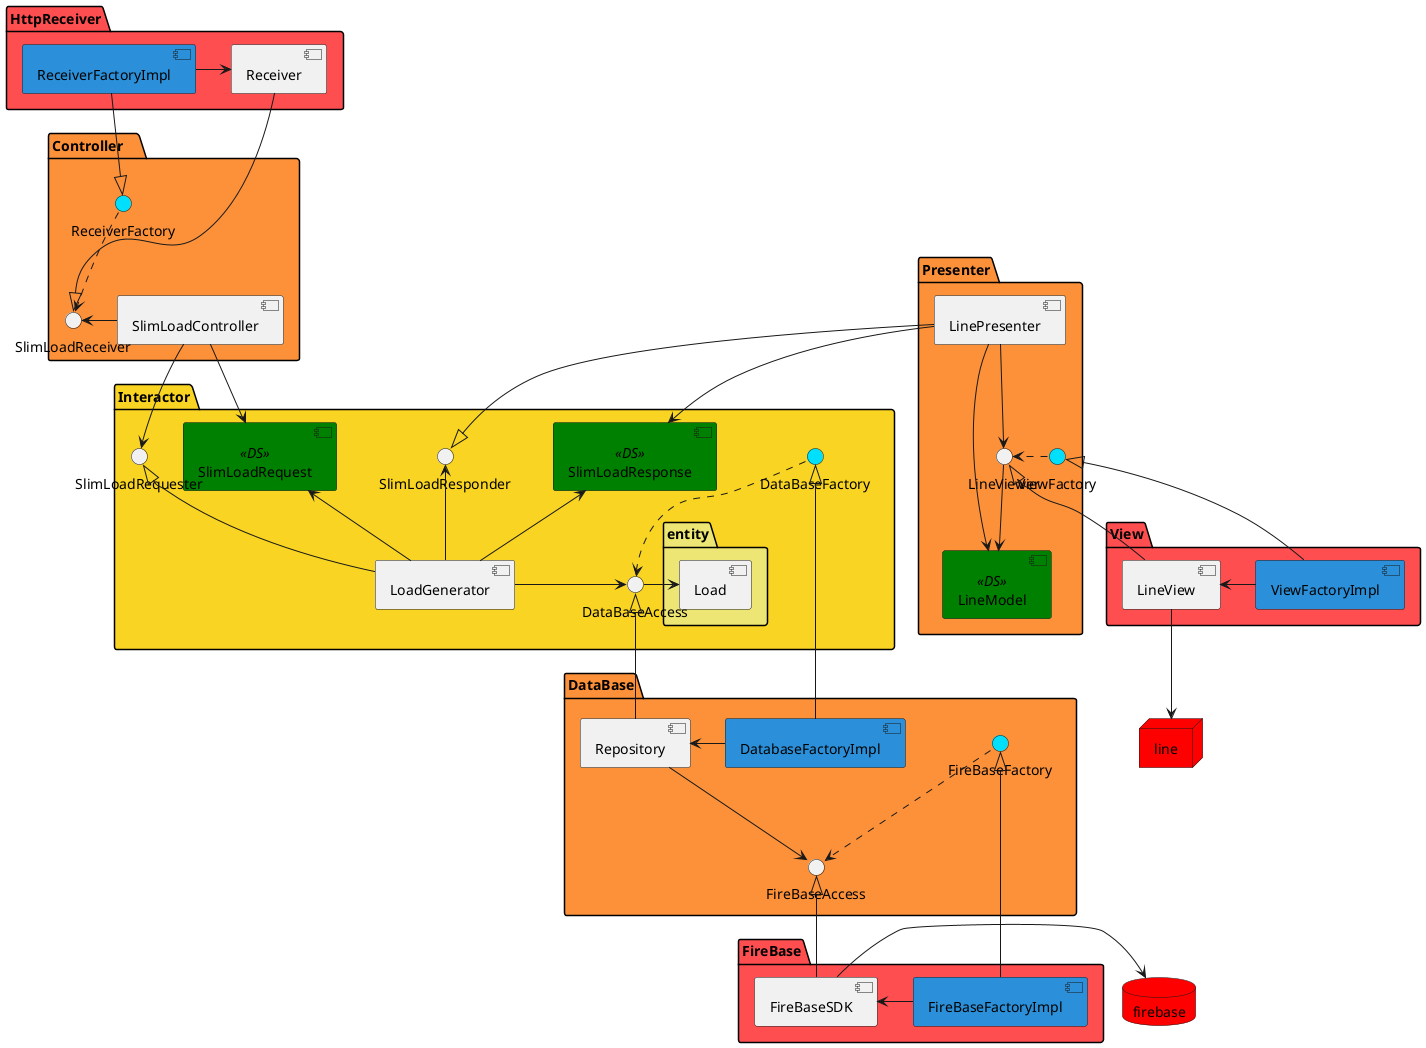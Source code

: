 @startuml
package Interactor #f9d423{
    interface DataBaseAccess
    component LoadGenerator
    component SlimLoadResponse<<DS>>#Green
    component SlimLoadRequest<<DS>>#Green
    interface SlimLoadRequester
    interface SlimLoadResponder
    interface DataBaseFactory #00dffc

    LoadGenerator -> DataBaseAccess
    LoadGenerator -up-> SlimLoadResponse
    LoadGenerator -up-> SlimLoadRequest
    LoadGenerator -up-> SlimLoadResponder
    SlimLoadRequester <|-- LoadGenerator

    package entity #ede574{
        component Load
    }
    DataBaseAccess -> Load
    DataBaseFactory ..> DataBaseAccess
}

package Controller　#fc913a{
    component SlimLoadController
    interface SlimLoadReceiver
    interface ReceiverFactory #00dffc

    SlimLoadController -left-> SlimLoadReceiver
    ReceiverFactory ..> SlimLoadReceiver
}
SlimLoadController -down-> SlimLoadRequest
SlimLoadController -right-> SlimLoadRequester

package DataBase#fc913a{
    component Repository
    interface FireBaseAccess
    component DatabaseFactoryImpl #2b90d9
    interface FireBaseFactory #00dffc

    Repository --> FireBaseAccess
    DatabaseFactoryImpl -> Repository
    FireBaseFactory ..> FireBaseAccess
}

package FireBase#ff4e50{
    component FireBaseSDK
    component FireBaseFactoryImpl #2b90d9
    FireBaseFactoryImpl -> FireBaseSDK
}

FireBaseSDK -up-|> FireBaseAccess

package HttpReceiver#ff4e50{
    component Receiver
    component ReceiverFactoryImpl #2b90d9

    ReceiverFactoryImpl -> Receiver
}

package Presenter#fc913a{
    component LinePresenter
    component LineModel<<DS>>#Green
    interface LineViewer
    interface ViewFactory #00dffc

    LinePresenter --> LineModel
    LineViewer --> LineModel
    LinePresenter --> LineViewer
    ViewFactory .> LineViewer
}

package View#ff4e50{
    Component LineView
    component ViewFactoryImpl #2b90d9

    ViewFactoryImpl -> LineView
}

node line#Red
database firebase#Red
FireBaseSDK -> firebase
LineViewer <|-- LineView
LineView --> line
SlimLoadResponder <|-up- LinePresenter
SlimLoadResponse <-- LinePresenter
DataBaseAccess <|-down- Repository
Receiver --|> SlimLoadReceiver

DataBaseFactory <|-- DatabaseFactoryImpl
FireBaseFactory <|-- FireBaseFactoryImpl
ViewFactory <|-- ViewFactoryImpl
ReceiverFactoryImpl --|> ReceiverFactory

@enduml
